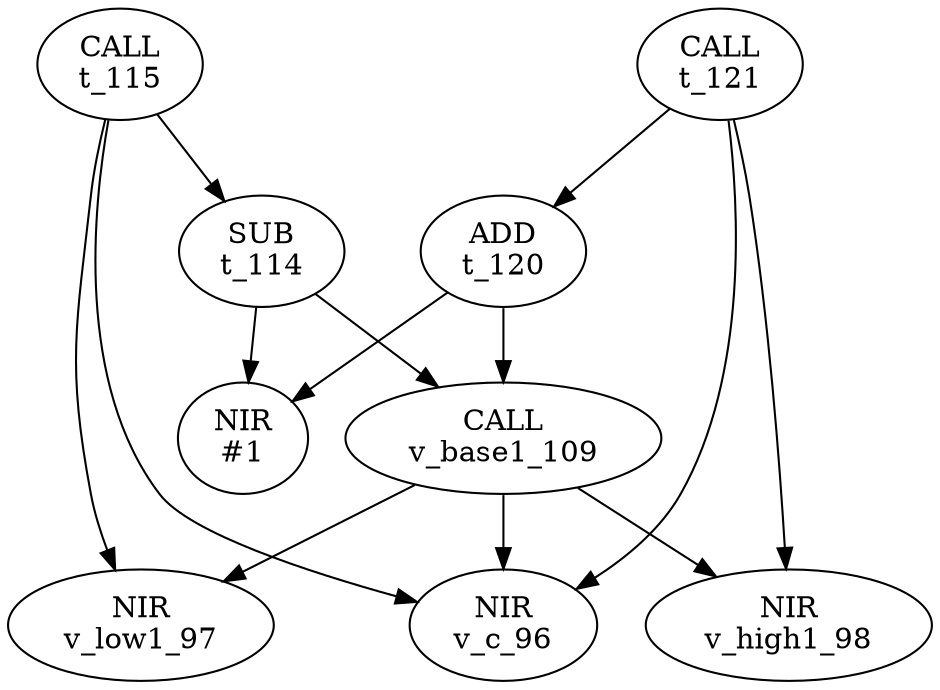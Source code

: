 digraph {NODE_f3cdab40 [label="NIR
v_high1_98
"]
NODE_f3cdabf0 [label="NIR
v_low1_97
"]
NODE_f3cdac70 [label="NIR
v_c_96
"]
NODE_f3cdaaf0 [label="CALL
v_base1_109
"]
NODE_f3cdaaf0 -> NODE_f3cdab40;
NODE_f3cdaaf0 -> NODE_f3cdabf0;
NODE_f3cdaaf0 -> NODE_f3cdac70;
NODE_f3cdad80 [label="NIR
#1
"]
NODE_f3cdaaa0 [label="SUB
t_114
"]
NODE_f3cdaaa0 -> NODE_f3cdaaf0;
NODE_f3cdaaa0 -> NODE_f3cdad80;
NODE_f3cdaed0 [label="CALL
t_115
"]
NODE_f3cdaed0 -> NODE_f3cdaaa0;
NODE_f3cdaed0 -> NODE_f3cdabf0;
NODE_f3cdaed0 -> NODE_f3cdac70;
NODE_f3cdae50 [label="ADD
t_120
"]
NODE_f3cdae50 -> NODE_f3cdaaf0;
NODE_f3cdae50 -> NODE_f3cdad80;
NODE_f3cdb0c0 [label="CALL
t_121
"]
NODE_f3cdb0c0 -> NODE_f3cdab40;
NODE_f3cdb0c0 -> NODE_f3cdae50;
NODE_f3cdb0c0 -> NODE_f3cdac70;
}